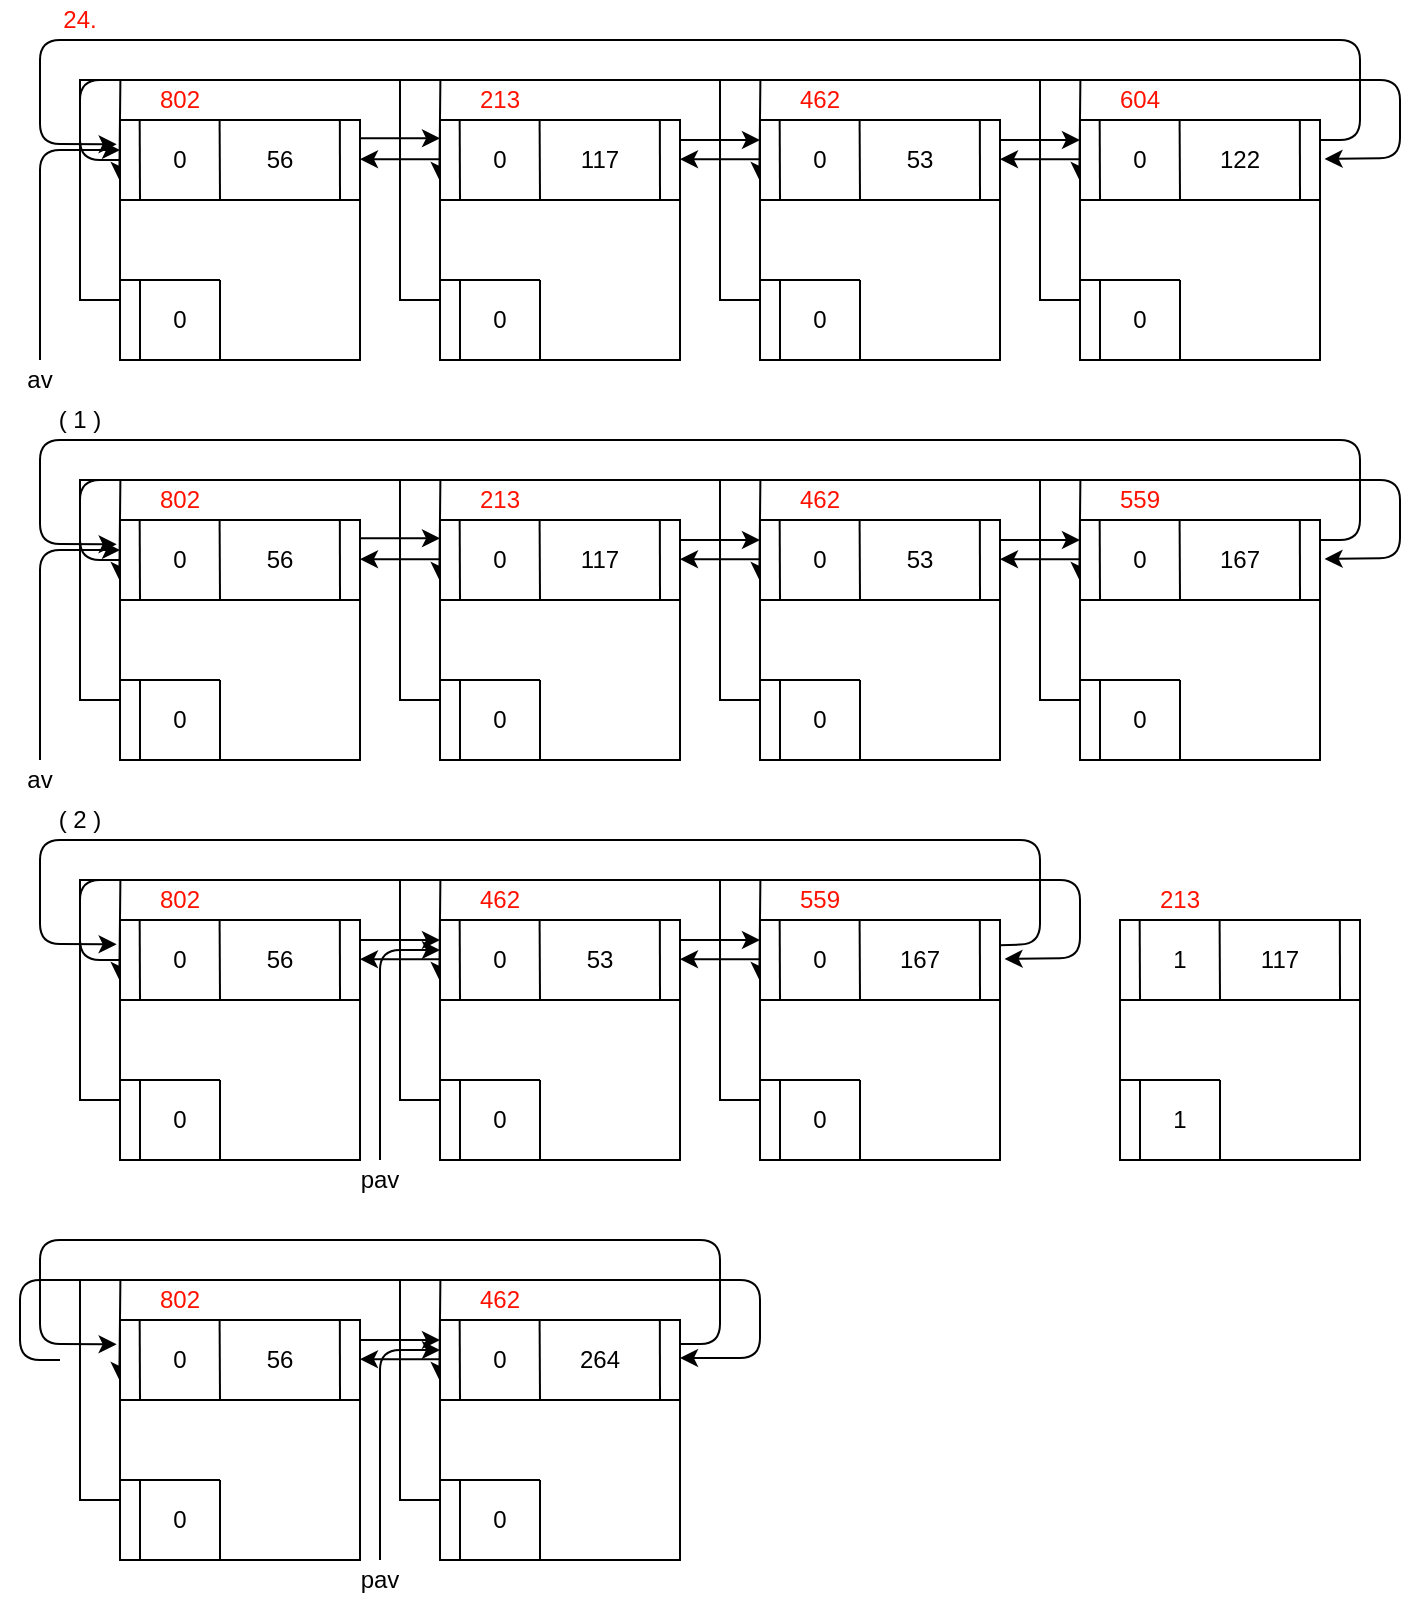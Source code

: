 <mxfile version="13.9.8" type="github">
  <diagram id="NNTuGAdMriQpNlfNmJwW" name="Page-1">
    <mxGraphModel dx="913" dy="895" grid="1" gridSize="10" guides="1" tooltips="1" connect="1" arrows="1" fold="1" page="1" pageScale="1" pageWidth="827" pageHeight="1169" math="0" shadow="0">
      <root>
        <mxCell id="0" />
        <mxCell id="1" parent="0" />
        <mxCell id="Z3845SJDid5yeBMDomHs-39" style="edgeStyle=orthogonalEdgeStyle;rounded=0;orthogonalLoop=1;jettySize=auto;html=1;exitX=0;exitY=0.75;exitDx=0;exitDy=0;" edge="1" parent="1" source="Z3845SJDid5yeBMDomHs-1">
          <mxGeometry relative="1" as="geometry">
            <mxPoint x="79.667" y="110" as="targetPoint" />
          </mxGeometry>
        </mxCell>
        <mxCell id="Z3845SJDid5yeBMDomHs-1" value="" style="rounded=0;whiteSpace=wrap;html=1;" vertex="1" parent="1">
          <mxGeometry x="80" y="80" width="120" height="120" as="geometry" />
        </mxCell>
        <mxCell id="Z3845SJDid5yeBMDomHs-5" value="" style="endArrow=none;html=1;entryX=1;entryY=0.333;entryDx=0;entryDy=0;entryPerimeter=0;" edge="1" parent="1" target="Z3845SJDid5yeBMDomHs-1">
          <mxGeometry width="50" height="50" relative="1" as="geometry">
            <mxPoint x="80" y="120" as="sourcePoint" />
            <mxPoint x="130" y="70" as="targetPoint" />
          </mxGeometry>
        </mxCell>
        <mxCell id="Z3845SJDid5yeBMDomHs-8" value="" style="endArrow=none;html=1;entryX=0.082;entryY=0.001;entryDx=0;entryDy=0;entryPerimeter=0;" edge="1" parent="1" target="Z3845SJDid5yeBMDomHs-1">
          <mxGeometry width="50" height="50" relative="1" as="geometry">
            <mxPoint x="90" y="120" as="sourcePoint" />
            <mxPoint x="140" y="70" as="targetPoint" />
          </mxGeometry>
        </mxCell>
        <mxCell id="Z3845SJDid5yeBMDomHs-10" value="" style="endArrow=none;html=1;entryX=0.916;entryY=0.004;entryDx=0;entryDy=0;entryPerimeter=0;" edge="1" parent="1" target="Z3845SJDid5yeBMDomHs-1">
          <mxGeometry width="50" height="50" relative="1" as="geometry">
            <mxPoint x="190" y="120" as="sourcePoint" />
            <mxPoint x="240" y="70" as="targetPoint" />
          </mxGeometry>
        </mxCell>
        <mxCell id="Z3845SJDid5yeBMDomHs-11" value="" style="endArrow=none;html=1;entryX=0.415;entryY=0.001;entryDx=0;entryDy=0;entryPerimeter=0;" edge="1" parent="1" target="Z3845SJDid5yeBMDomHs-1">
          <mxGeometry width="50" height="50" relative="1" as="geometry">
            <mxPoint x="130" y="120" as="sourcePoint" />
            <mxPoint x="180" y="70" as="targetPoint" />
          </mxGeometry>
        </mxCell>
        <mxCell id="Z3845SJDid5yeBMDomHs-12" value="" style="endArrow=none;html=1;" edge="1" parent="1">
          <mxGeometry width="50" height="50" relative="1" as="geometry">
            <mxPoint x="80" y="160" as="sourcePoint" />
            <mxPoint x="130" y="160" as="targetPoint" />
          </mxGeometry>
        </mxCell>
        <mxCell id="Z3845SJDid5yeBMDomHs-13" value="" style="endArrow=none;html=1;" edge="1" parent="1">
          <mxGeometry width="50" height="50" relative="1" as="geometry">
            <mxPoint x="90" y="200" as="sourcePoint" />
            <mxPoint x="90" y="160" as="targetPoint" />
          </mxGeometry>
        </mxCell>
        <mxCell id="Z3845SJDid5yeBMDomHs-14" value="" style="endArrow=none;html=1;" edge="1" parent="1">
          <mxGeometry width="50" height="50" relative="1" as="geometry">
            <mxPoint x="130" y="200" as="sourcePoint" />
            <mxPoint x="130" y="160" as="targetPoint" />
          </mxGeometry>
        </mxCell>
        <mxCell id="Z3845SJDid5yeBMDomHs-54" style="edgeStyle=orthogonalEdgeStyle;rounded=0;orthogonalLoop=1;jettySize=auto;html=1;exitX=0;exitY=0.75;exitDx=0;exitDy=0;" edge="1" parent="1" source="Z3845SJDid5yeBMDomHs-15">
          <mxGeometry relative="1" as="geometry">
            <mxPoint x="239.667" y="110" as="targetPoint" />
          </mxGeometry>
        </mxCell>
        <mxCell id="Z3845SJDid5yeBMDomHs-15" value="" style="rounded=0;whiteSpace=wrap;html=1;" vertex="1" parent="1">
          <mxGeometry x="240" y="80" width="120" height="120" as="geometry" />
        </mxCell>
        <mxCell id="Z3845SJDid5yeBMDomHs-16" value="" style="endArrow=none;html=1;entryX=1;entryY=0.333;entryDx=0;entryDy=0;entryPerimeter=0;" edge="1" parent="1" target="Z3845SJDid5yeBMDomHs-15">
          <mxGeometry width="50" height="50" relative="1" as="geometry">
            <mxPoint x="240.0" y="120" as="sourcePoint" />
            <mxPoint x="290" y="70" as="targetPoint" />
          </mxGeometry>
        </mxCell>
        <mxCell id="Z3845SJDid5yeBMDomHs-17" value="" style="endArrow=none;html=1;entryX=0.082;entryY=0.001;entryDx=0;entryDy=0;entryPerimeter=0;" edge="1" parent="1" target="Z3845SJDid5yeBMDomHs-15">
          <mxGeometry width="50" height="50" relative="1" as="geometry">
            <mxPoint x="250.0" y="120" as="sourcePoint" />
            <mxPoint x="300" y="70" as="targetPoint" />
          </mxGeometry>
        </mxCell>
        <mxCell id="Z3845SJDid5yeBMDomHs-18" value="" style="endArrow=none;html=1;entryX=0.916;entryY=0.004;entryDx=0;entryDy=0;entryPerimeter=0;" edge="1" parent="1" target="Z3845SJDid5yeBMDomHs-15">
          <mxGeometry width="50" height="50" relative="1" as="geometry">
            <mxPoint x="350" y="120" as="sourcePoint" />
            <mxPoint x="400" y="70" as="targetPoint" />
          </mxGeometry>
        </mxCell>
        <mxCell id="Z3845SJDid5yeBMDomHs-19" value="" style="endArrow=none;html=1;entryX=0.415;entryY=0.001;entryDx=0;entryDy=0;entryPerimeter=0;" edge="1" parent="1" target="Z3845SJDid5yeBMDomHs-15">
          <mxGeometry width="50" height="50" relative="1" as="geometry">
            <mxPoint x="290.0" y="120" as="sourcePoint" />
            <mxPoint x="340" y="70" as="targetPoint" />
          </mxGeometry>
        </mxCell>
        <mxCell id="Z3845SJDid5yeBMDomHs-20" value="" style="endArrow=none;html=1;" edge="1" parent="1">
          <mxGeometry width="50" height="50" relative="1" as="geometry">
            <mxPoint x="240.0" y="160" as="sourcePoint" />
            <mxPoint x="290.0" y="160" as="targetPoint" />
          </mxGeometry>
        </mxCell>
        <mxCell id="Z3845SJDid5yeBMDomHs-21" value="" style="endArrow=none;html=1;" edge="1" parent="1">
          <mxGeometry width="50" height="50" relative="1" as="geometry">
            <mxPoint x="250.0" y="200" as="sourcePoint" />
            <mxPoint x="250.0" y="160" as="targetPoint" />
          </mxGeometry>
        </mxCell>
        <mxCell id="Z3845SJDid5yeBMDomHs-22" value="" style="endArrow=none;html=1;" edge="1" parent="1">
          <mxGeometry width="50" height="50" relative="1" as="geometry">
            <mxPoint x="290.0" y="200" as="sourcePoint" />
            <mxPoint x="290.0" y="160" as="targetPoint" />
          </mxGeometry>
        </mxCell>
        <mxCell id="Z3845SJDid5yeBMDomHs-56" style="edgeStyle=orthogonalEdgeStyle;rounded=0;orthogonalLoop=1;jettySize=auto;html=1;exitX=0;exitY=0.75;exitDx=0;exitDy=0;" edge="1" parent="1" source="Z3845SJDid5yeBMDomHs-23">
          <mxGeometry relative="1" as="geometry">
            <mxPoint x="399.667" y="110" as="targetPoint" />
          </mxGeometry>
        </mxCell>
        <mxCell id="Z3845SJDid5yeBMDomHs-23" value="" style="rounded=0;whiteSpace=wrap;html=1;" vertex="1" parent="1">
          <mxGeometry x="400" y="80" width="120" height="120" as="geometry" />
        </mxCell>
        <mxCell id="Z3845SJDid5yeBMDomHs-24" value="" style="endArrow=none;html=1;entryX=1;entryY=0.333;entryDx=0;entryDy=0;entryPerimeter=0;" edge="1" parent="1" target="Z3845SJDid5yeBMDomHs-23">
          <mxGeometry width="50" height="50" relative="1" as="geometry">
            <mxPoint x="400" y="120" as="sourcePoint" />
            <mxPoint x="450" y="70" as="targetPoint" />
          </mxGeometry>
        </mxCell>
        <mxCell id="Z3845SJDid5yeBMDomHs-25" value="" style="endArrow=none;html=1;entryX=0.082;entryY=0.001;entryDx=0;entryDy=0;entryPerimeter=0;" edge="1" parent="1" target="Z3845SJDid5yeBMDomHs-23">
          <mxGeometry width="50" height="50" relative="1" as="geometry">
            <mxPoint x="410" y="120" as="sourcePoint" />
            <mxPoint x="460" y="70" as="targetPoint" />
          </mxGeometry>
        </mxCell>
        <mxCell id="Z3845SJDid5yeBMDomHs-26" value="" style="endArrow=none;html=1;entryX=0.916;entryY=0.004;entryDx=0;entryDy=0;entryPerimeter=0;" edge="1" parent="1" target="Z3845SJDid5yeBMDomHs-23">
          <mxGeometry width="50" height="50" relative="1" as="geometry">
            <mxPoint x="510" y="120" as="sourcePoint" />
            <mxPoint x="560" y="70" as="targetPoint" />
          </mxGeometry>
        </mxCell>
        <mxCell id="Z3845SJDid5yeBMDomHs-27" value="" style="endArrow=none;html=1;entryX=0.415;entryY=0.001;entryDx=0;entryDy=0;entryPerimeter=0;" edge="1" parent="1" target="Z3845SJDid5yeBMDomHs-23">
          <mxGeometry width="50" height="50" relative="1" as="geometry">
            <mxPoint x="450" y="120" as="sourcePoint" />
            <mxPoint x="500" y="70" as="targetPoint" />
          </mxGeometry>
        </mxCell>
        <mxCell id="Z3845SJDid5yeBMDomHs-28" value="" style="endArrow=none;html=1;" edge="1" parent="1">
          <mxGeometry width="50" height="50" relative="1" as="geometry">
            <mxPoint x="400" y="160" as="sourcePoint" />
            <mxPoint x="450" y="160" as="targetPoint" />
          </mxGeometry>
        </mxCell>
        <mxCell id="Z3845SJDid5yeBMDomHs-29" value="" style="endArrow=none;html=1;" edge="1" parent="1">
          <mxGeometry width="50" height="50" relative="1" as="geometry">
            <mxPoint x="410" y="200" as="sourcePoint" />
            <mxPoint x="410" y="160" as="targetPoint" />
          </mxGeometry>
        </mxCell>
        <mxCell id="Z3845SJDid5yeBMDomHs-30" value="" style="endArrow=none;html=1;" edge="1" parent="1">
          <mxGeometry width="50" height="50" relative="1" as="geometry">
            <mxPoint x="450" y="200" as="sourcePoint" />
            <mxPoint x="450" y="160" as="targetPoint" />
          </mxGeometry>
        </mxCell>
        <mxCell id="Z3845SJDid5yeBMDomHs-57" style="edgeStyle=orthogonalEdgeStyle;rounded=0;orthogonalLoop=1;jettySize=auto;html=1;exitX=0;exitY=0.75;exitDx=0;exitDy=0;" edge="1" parent="1" source="Z3845SJDid5yeBMDomHs-31">
          <mxGeometry relative="1" as="geometry">
            <mxPoint x="559.667" y="110" as="targetPoint" />
          </mxGeometry>
        </mxCell>
        <mxCell id="Z3845SJDid5yeBMDomHs-31" value="" style="rounded=0;whiteSpace=wrap;html=1;" vertex="1" parent="1">
          <mxGeometry x="560" y="80" width="120" height="120" as="geometry" />
        </mxCell>
        <mxCell id="Z3845SJDid5yeBMDomHs-32" value="" style="endArrow=none;html=1;entryX=1;entryY=0.333;entryDx=0;entryDy=0;entryPerimeter=0;" edge="1" parent="1" target="Z3845SJDid5yeBMDomHs-31">
          <mxGeometry width="50" height="50" relative="1" as="geometry">
            <mxPoint x="560" y="120" as="sourcePoint" />
            <mxPoint x="610" y="70" as="targetPoint" />
          </mxGeometry>
        </mxCell>
        <mxCell id="Z3845SJDid5yeBMDomHs-33" value="" style="endArrow=none;html=1;entryX=0.082;entryY=0.001;entryDx=0;entryDy=0;entryPerimeter=0;" edge="1" parent="1" target="Z3845SJDid5yeBMDomHs-31">
          <mxGeometry width="50" height="50" relative="1" as="geometry">
            <mxPoint x="570" y="120" as="sourcePoint" />
            <mxPoint x="620" y="70" as="targetPoint" />
          </mxGeometry>
        </mxCell>
        <mxCell id="Z3845SJDid5yeBMDomHs-34" value="" style="endArrow=none;html=1;entryX=0.916;entryY=0.004;entryDx=0;entryDy=0;entryPerimeter=0;" edge="1" parent="1" target="Z3845SJDid5yeBMDomHs-31">
          <mxGeometry width="50" height="50" relative="1" as="geometry">
            <mxPoint x="670" y="120" as="sourcePoint" />
            <mxPoint x="720" y="70" as="targetPoint" />
          </mxGeometry>
        </mxCell>
        <mxCell id="Z3845SJDid5yeBMDomHs-35" value="" style="endArrow=none;html=1;entryX=0.415;entryY=0.001;entryDx=0;entryDy=0;entryPerimeter=0;" edge="1" parent="1" target="Z3845SJDid5yeBMDomHs-31">
          <mxGeometry width="50" height="50" relative="1" as="geometry">
            <mxPoint x="610" y="120" as="sourcePoint" />
            <mxPoint x="660" y="70" as="targetPoint" />
          </mxGeometry>
        </mxCell>
        <mxCell id="Z3845SJDid5yeBMDomHs-36" value="" style="endArrow=none;html=1;" edge="1" parent="1">
          <mxGeometry width="50" height="50" relative="1" as="geometry">
            <mxPoint x="560" y="160" as="sourcePoint" />
            <mxPoint x="610" y="160" as="targetPoint" />
          </mxGeometry>
        </mxCell>
        <mxCell id="Z3845SJDid5yeBMDomHs-37" value="" style="endArrow=none;html=1;" edge="1" parent="1">
          <mxGeometry width="50" height="50" relative="1" as="geometry">
            <mxPoint x="570" y="200" as="sourcePoint" />
            <mxPoint x="570" y="160" as="targetPoint" />
          </mxGeometry>
        </mxCell>
        <mxCell id="Z3845SJDid5yeBMDomHs-38" value="" style="endArrow=none;html=1;" edge="1" parent="1">
          <mxGeometry width="50" height="50" relative="1" as="geometry">
            <mxPoint x="610" y="200" as="sourcePoint" />
            <mxPoint x="610" y="160" as="targetPoint" />
          </mxGeometry>
        </mxCell>
        <mxCell id="Z3845SJDid5yeBMDomHs-40" value="0" style="text;html=1;strokeColor=none;fillColor=none;align=center;verticalAlign=middle;whiteSpace=wrap;rounded=0;" vertex="1" parent="1">
          <mxGeometry x="90" y="170" width="40" height="20" as="geometry" />
        </mxCell>
        <mxCell id="Z3845SJDid5yeBMDomHs-41" value="0" style="text;html=1;strokeColor=none;fillColor=none;align=center;verticalAlign=middle;whiteSpace=wrap;rounded=0;" vertex="1" parent="1">
          <mxGeometry x="250" y="170" width="40" height="20" as="geometry" />
        </mxCell>
        <mxCell id="Z3845SJDid5yeBMDomHs-42" value="0" style="text;html=1;strokeColor=none;fillColor=none;align=center;verticalAlign=middle;whiteSpace=wrap;rounded=0;" vertex="1" parent="1">
          <mxGeometry x="410" y="170" width="40" height="20" as="geometry" />
        </mxCell>
        <mxCell id="Z3845SJDid5yeBMDomHs-45" value="0" style="text;html=1;strokeColor=none;fillColor=none;align=center;verticalAlign=middle;whiteSpace=wrap;rounded=0;" vertex="1" parent="1">
          <mxGeometry x="570" y="170" width="40" height="20" as="geometry" />
        </mxCell>
        <mxCell id="Z3845SJDid5yeBMDomHs-46" value="0" style="text;html=1;strokeColor=none;fillColor=none;align=center;verticalAlign=middle;whiteSpace=wrap;rounded=0;" vertex="1" parent="1">
          <mxGeometry x="90" y="90" width="40" height="20" as="geometry" />
        </mxCell>
        <mxCell id="Z3845SJDid5yeBMDomHs-47" value="0" style="text;html=1;strokeColor=none;fillColor=none;align=center;verticalAlign=middle;whiteSpace=wrap;rounded=0;" vertex="1" parent="1">
          <mxGeometry x="250" y="90" width="40" height="20" as="geometry" />
        </mxCell>
        <mxCell id="Z3845SJDid5yeBMDomHs-48" value="0" style="text;html=1;strokeColor=none;fillColor=none;align=center;verticalAlign=middle;whiteSpace=wrap;rounded=0;" vertex="1" parent="1">
          <mxGeometry x="410" y="90" width="40" height="20" as="geometry" />
        </mxCell>
        <mxCell id="Z3845SJDid5yeBMDomHs-49" value="0" style="text;html=1;strokeColor=none;fillColor=none;align=center;verticalAlign=middle;whiteSpace=wrap;rounded=0;" vertex="1" parent="1">
          <mxGeometry x="570" y="90" width="40" height="20" as="geometry" />
        </mxCell>
        <mxCell id="Z3845SJDid5yeBMDomHs-50" value="56" style="text;html=1;strokeColor=none;fillColor=none;align=center;verticalAlign=middle;whiteSpace=wrap;rounded=0;" vertex="1" parent="1">
          <mxGeometry x="140" y="90" width="40" height="20" as="geometry" />
        </mxCell>
        <mxCell id="Z3845SJDid5yeBMDomHs-51" value="117" style="text;html=1;strokeColor=none;fillColor=none;align=center;verticalAlign=middle;whiteSpace=wrap;rounded=0;" vertex="1" parent="1">
          <mxGeometry x="300" y="90" width="40" height="20" as="geometry" />
        </mxCell>
        <mxCell id="Z3845SJDid5yeBMDomHs-52" value="53" style="text;html=1;strokeColor=none;fillColor=none;align=center;verticalAlign=middle;whiteSpace=wrap;rounded=0;" vertex="1" parent="1">
          <mxGeometry x="460" y="90" width="40" height="20" as="geometry" />
        </mxCell>
        <mxCell id="Z3845SJDid5yeBMDomHs-53" value="122" style="text;html=1;strokeColor=none;fillColor=none;align=center;verticalAlign=middle;whiteSpace=wrap;rounded=0;" vertex="1" parent="1">
          <mxGeometry x="620" y="90" width="40" height="20" as="geometry" />
        </mxCell>
        <mxCell id="Z3845SJDid5yeBMDomHs-58" value="" style="endArrow=classic;html=1;" edge="1" parent="1">
          <mxGeometry width="50" height="50" relative="1" as="geometry">
            <mxPoint x="200" y="89.17" as="sourcePoint" />
            <mxPoint x="240" y="89.17" as="targetPoint" />
          </mxGeometry>
        </mxCell>
        <mxCell id="Z3845SJDid5yeBMDomHs-59" value="" style="endArrow=classic;html=1;" edge="1" parent="1">
          <mxGeometry width="50" height="50" relative="1" as="geometry">
            <mxPoint x="360" y="90.0" as="sourcePoint" />
            <mxPoint x="400" y="90.0" as="targetPoint" />
          </mxGeometry>
        </mxCell>
        <mxCell id="Z3845SJDid5yeBMDomHs-60" value="" style="endArrow=classic;html=1;" edge="1" parent="1">
          <mxGeometry width="50" height="50" relative="1" as="geometry">
            <mxPoint x="520" y="90" as="sourcePoint" />
            <mxPoint x="560.0" y="90" as="targetPoint" />
          </mxGeometry>
        </mxCell>
        <mxCell id="Z3845SJDid5yeBMDomHs-62" value="" style="endArrow=classic;html=1;" edge="1" parent="1">
          <mxGeometry width="50" height="50" relative="1" as="geometry">
            <mxPoint x="560.0" y="99.58" as="sourcePoint" />
            <mxPoint x="520" y="99.58" as="targetPoint" />
          </mxGeometry>
        </mxCell>
        <mxCell id="Z3845SJDid5yeBMDomHs-63" value="" style="endArrow=classic;html=1;" edge="1" parent="1">
          <mxGeometry width="50" height="50" relative="1" as="geometry">
            <mxPoint x="400.0" y="99.58" as="sourcePoint" />
            <mxPoint x="360.0" y="99.58" as="targetPoint" />
          </mxGeometry>
        </mxCell>
        <mxCell id="Z3845SJDid5yeBMDomHs-64" value="" style="endArrow=classic;html=1;" edge="1" parent="1">
          <mxGeometry width="50" height="50" relative="1" as="geometry">
            <mxPoint x="240.0" y="99.58" as="sourcePoint" />
            <mxPoint x="200.0" y="99.58" as="targetPoint" />
          </mxGeometry>
        </mxCell>
        <mxCell id="Z3845SJDid5yeBMDomHs-65" value="" style="endArrow=classic;html=1;entryX=1.019;entryY=0.162;entryDx=0;entryDy=0;entryPerimeter=0;" edge="1" parent="1" target="Z3845SJDid5yeBMDomHs-31">
          <mxGeometry width="50" height="50" relative="1" as="geometry">
            <mxPoint x="80" y="100" as="sourcePoint" />
            <mxPoint x="740" y="120" as="targetPoint" />
            <Array as="points">
              <mxPoint x="60" y="100" />
              <mxPoint x="60" y="60" />
              <mxPoint x="720" y="60" />
              <mxPoint x="720" y="99" />
            </Array>
          </mxGeometry>
        </mxCell>
        <mxCell id="Z3845SJDid5yeBMDomHs-66" value="" style="endArrow=classic;html=1;entryX=-0.014;entryY=0.101;entryDx=0;entryDy=0;entryPerimeter=0;" edge="1" parent="1" target="Z3845SJDid5yeBMDomHs-1">
          <mxGeometry width="50" height="50" relative="1" as="geometry">
            <mxPoint x="680" y="90" as="sourcePoint" />
            <mxPoint x="40" y="90" as="targetPoint" />
            <Array as="points">
              <mxPoint x="700" y="90" />
              <mxPoint x="700" y="40" />
              <mxPoint x="40" y="40" />
              <mxPoint x="40" y="92" />
            </Array>
          </mxGeometry>
        </mxCell>
        <mxCell id="Z3845SJDid5yeBMDomHs-67" value="" style="endArrow=classic;html=1;" edge="1" parent="1">
          <mxGeometry width="50" height="50" relative="1" as="geometry">
            <mxPoint x="40" y="200" as="sourcePoint" />
            <mxPoint x="80" y="95" as="targetPoint" />
            <Array as="points">
              <mxPoint x="40" y="95" />
            </Array>
          </mxGeometry>
        </mxCell>
        <mxCell id="Z3845SJDid5yeBMDomHs-69" value="av" style="text;html=1;strokeColor=none;fillColor=none;align=center;verticalAlign=middle;whiteSpace=wrap;rounded=0;" vertex="1" parent="1">
          <mxGeometry x="20" y="200" width="40" height="20" as="geometry" />
        </mxCell>
        <mxCell id="Z3845SJDid5yeBMDomHs-70" value="802" style="text;html=1;strokeColor=none;fillColor=none;align=center;verticalAlign=middle;whiteSpace=wrap;rounded=0;fontColor=#FF1100;" vertex="1" parent="1">
          <mxGeometry x="90" y="60" width="40" height="20" as="geometry" />
        </mxCell>
        <mxCell id="Z3845SJDid5yeBMDomHs-71" value="213" style="text;html=1;strokeColor=none;fillColor=none;align=center;verticalAlign=middle;whiteSpace=wrap;rounded=0;fontColor=#FF1100;" vertex="1" parent="1">
          <mxGeometry x="250" y="60" width="40" height="20" as="geometry" />
        </mxCell>
        <mxCell id="Z3845SJDid5yeBMDomHs-72" value="462" style="text;html=1;strokeColor=none;fillColor=none;align=center;verticalAlign=middle;whiteSpace=wrap;rounded=0;fontColor=#FF1100;" vertex="1" parent="1">
          <mxGeometry x="410" y="60" width="40" height="20" as="geometry" />
        </mxCell>
        <mxCell id="Z3845SJDid5yeBMDomHs-73" value="604" style="text;html=1;strokeColor=none;fillColor=none;align=center;verticalAlign=middle;whiteSpace=wrap;rounded=0;fontColor=#FF1100;" vertex="1" parent="1">
          <mxGeometry x="570" y="60" width="40" height="20" as="geometry" />
        </mxCell>
        <mxCell id="Z3845SJDid5yeBMDomHs-74" style="edgeStyle=orthogonalEdgeStyle;rounded=0;orthogonalLoop=1;jettySize=auto;html=1;exitX=0;exitY=0.75;exitDx=0;exitDy=0;" edge="1" parent="1" source="Z3845SJDid5yeBMDomHs-75">
          <mxGeometry relative="1" as="geometry">
            <mxPoint x="79.667" y="310" as="targetPoint" />
          </mxGeometry>
        </mxCell>
        <mxCell id="Z3845SJDid5yeBMDomHs-75" value="" style="rounded=0;whiteSpace=wrap;html=1;" vertex="1" parent="1">
          <mxGeometry x="80" y="280" width="120" height="120" as="geometry" />
        </mxCell>
        <mxCell id="Z3845SJDid5yeBMDomHs-76" value="" style="endArrow=none;html=1;entryX=1;entryY=0.333;entryDx=0;entryDy=0;entryPerimeter=0;" edge="1" parent="1" target="Z3845SJDid5yeBMDomHs-75">
          <mxGeometry width="50" height="50" relative="1" as="geometry">
            <mxPoint x="80.0" y="320" as="sourcePoint" />
            <mxPoint x="130" y="270" as="targetPoint" />
          </mxGeometry>
        </mxCell>
        <mxCell id="Z3845SJDid5yeBMDomHs-77" value="" style="endArrow=none;html=1;entryX=0.082;entryY=0.001;entryDx=0;entryDy=0;entryPerimeter=0;" edge="1" parent="1" target="Z3845SJDid5yeBMDomHs-75">
          <mxGeometry width="50" height="50" relative="1" as="geometry">
            <mxPoint x="90.0" y="320" as="sourcePoint" />
            <mxPoint x="140" y="270" as="targetPoint" />
          </mxGeometry>
        </mxCell>
        <mxCell id="Z3845SJDid5yeBMDomHs-78" value="" style="endArrow=none;html=1;entryX=0.916;entryY=0.004;entryDx=0;entryDy=0;entryPerimeter=0;" edge="1" parent="1" target="Z3845SJDid5yeBMDomHs-75">
          <mxGeometry width="50" height="50" relative="1" as="geometry">
            <mxPoint x="190.0" y="320" as="sourcePoint" />
            <mxPoint x="240" y="270" as="targetPoint" />
          </mxGeometry>
        </mxCell>
        <mxCell id="Z3845SJDid5yeBMDomHs-79" value="" style="endArrow=none;html=1;entryX=0.415;entryY=0.001;entryDx=0;entryDy=0;entryPerimeter=0;" edge="1" parent="1" target="Z3845SJDid5yeBMDomHs-75">
          <mxGeometry width="50" height="50" relative="1" as="geometry">
            <mxPoint x="130.0" y="320" as="sourcePoint" />
            <mxPoint x="180" y="270" as="targetPoint" />
          </mxGeometry>
        </mxCell>
        <mxCell id="Z3845SJDid5yeBMDomHs-80" value="" style="endArrow=none;html=1;" edge="1" parent="1">
          <mxGeometry width="50" height="50" relative="1" as="geometry">
            <mxPoint x="80.0" y="360" as="sourcePoint" />
            <mxPoint x="130.0" y="360" as="targetPoint" />
          </mxGeometry>
        </mxCell>
        <mxCell id="Z3845SJDid5yeBMDomHs-81" value="" style="endArrow=none;html=1;" edge="1" parent="1">
          <mxGeometry width="50" height="50" relative="1" as="geometry">
            <mxPoint x="90.0" y="400" as="sourcePoint" />
            <mxPoint x="90.0" y="360" as="targetPoint" />
          </mxGeometry>
        </mxCell>
        <mxCell id="Z3845SJDid5yeBMDomHs-82" value="" style="endArrow=none;html=1;" edge="1" parent="1">
          <mxGeometry width="50" height="50" relative="1" as="geometry">
            <mxPoint x="130.0" y="400" as="sourcePoint" />
            <mxPoint x="130.0" y="360" as="targetPoint" />
          </mxGeometry>
        </mxCell>
        <mxCell id="Z3845SJDid5yeBMDomHs-83" style="edgeStyle=orthogonalEdgeStyle;rounded=0;orthogonalLoop=1;jettySize=auto;html=1;exitX=0;exitY=0.75;exitDx=0;exitDy=0;" edge="1" parent="1" source="Z3845SJDid5yeBMDomHs-84">
          <mxGeometry relative="1" as="geometry">
            <mxPoint x="239.667" y="310" as="targetPoint" />
          </mxGeometry>
        </mxCell>
        <mxCell id="Z3845SJDid5yeBMDomHs-84" value="" style="rounded=0;whiteSpace=wrap;html=1;" vertex="1" parent="1">
          <mxGeometry x="240" y="280" width="120" height="120" as="geometry" />
        </mxCell>
        <mxCell id="Z3845SJDid5yeBMDomHs-85" value="" style="endArrow=none;html=1;entryX=1;entryY=0.333;entryDx=0;entryDy=0;entryPerimeter=0;" edge="1" parent="1" target="Z3845SJDid5yeBMDomHs-84">
          <mxGeometry width="50" height="50" relative="1" as="geometry">
            <mxPoint x="240.0" y="320" as="sourcePoint" />
            <mxPoint x="290" y="270" as="targetPoint" />
          </mxGeometry>
        </mxCell>
        <mxCell id="Z3845SJDid5yeBMDomHs-86" value="" style="endArrow=none;html=1;entryX=0.082;entryY=0.001;entryDx=0;entryDy=0;entryPerimeter=0;" edge="1" parent="1" target="Z3845SJDid5yeBMDomHs-84">
          <mxGeometry width="50" height="50" relative="1" as="geometry">
            <mxPoint x="250" y="320" as="sourcePoint" />
            <mxPoint x="300" y="270" as="targetPoint" />
          </mxGeometry>
        </mxCell>
        <mxCell id="Z3845SJDid5yeBMDomHs-87" value="" style="endArrow=none;html=1;entryX=0.916;entryY=0.004;entryDx=0;entryDy=0;entryPerimeter=0;" edge="1" parent="1" target="Z3845SJDid5yeBMDomHs-84">
          <mxGeometry width="50" height="50" relative="1" as="geometry">
            <mxPoint x="350" y="320" as="sourcePoint" />
            <mxPoint x="400" y="270" as="targetPoint" />
          </mxGeometry>
        </mxCell>
        <mxCell id="Z3845SJDid5yeBMDomHs-88" value="" style="endArrow=none;html=1;entryX=0.415;entryY=0.001;entryDx=0;entryDy=0;entryPerimeter=0;" edge="1" parent="1" target="Z3845SJDid5yeBMDomHs-84">
          <mxGeometry width="50" height="50" relative="1" as="geometry">
            <mxPoint x="290" y="320" as="sourcePoint" />
            <mxPoint x="340" y="270" as="targetPoint" />
          </mxGeometry>
        </mxCell>
        <mxCell id="Z3845SJDid5yeBMDomHs-89" value="" style="endArrow=none;html=1;" edge="1" parent="1">
          <mxGeometry width="50" height="50" relative="1" as="geometry">
            <mxPoint x="240.0" y="360" as="sourcePoint" />
            <mxPoint x="290" y="360" as="targetPoint" />
          </mxGeometry>
        </mxCell>
        <mxCell id="Z3845SJDid5yeBMDomHs-90" value="" style="endArrow=none;html=1;" edge="1" parent="1">
          <mxGeometry width="50" height="50" relative="1" as="geometry">
            <mxPoint x="250" y="400" as="sourcePoint" />
            <mxPoint x="250" y="360" as="targetPoint" />
          </mxGeometry>
        </mxCell>
        <mxCell id="Z3845SJDid5yeBMDomHs-91" value="" style="endArrow=none;html=1;" edge="1" parent="1">
          <mxGeometry width="50" height="50" relative="1" as="geometry">
            <mxPoint x="290" y="400" as="sourcePoint" />
            <mxPoint x="290" y="360" as="targetPoint" />
          </mxGeometry>
        </mxCell>
        <mxCell id="Z3845SJDid5yeBMDomHs-92" style="edgeStyle=orthogonalEdgeStyle;rounded=0;orthogonalLoop=1;jettySize=auto;html=1;exitX=0;exitY=0.75;exitDx=0;exitDy=0;" edge="1" parent="1" source="Z3845SJDid5yeBMDomHs-93">
          <mxGeometry relative="1" as="geometry">
            <mxPoint x="399.667" y="310" as="targetPoint" />
          </mxGeometry>
        </mxCell>
        <mxCell id="Z3845SJDid5yeBMDomHs-93" value="" style="rounded=0;whiteSpace=wrap;html=1;" vertex="1" parent="1">
          <mxGeometry x="400" y="280" width="120" height="120" as="geometry" />
        </mxCell>
        <mxCell id="Z3845SJDid5yeBMDomHs-94" value="" style="endArrow=none;html=1;entryX=1;entryY=0.333;entryDx=0;entryDy=0;entryPerimeter=0;" edge="1" parent="1" target="Z3845SJDid5yeBMDomHs-93">
          <mxGeometry width="50" height="50" relative="1" as="geometry">
            <mxPoint x="400" y="320" as="sourcePoint" />
            <mxPoint x="450" y="270" as="targetPoint" />
          </mxGeometry>
        </mxCell>
        <mxCell id="Z3845SJDid5yeBMDomHs-95" value="" style="endArrow=none;html=1;entryX=0.082;entryY=0.001;entryDx=0;entryDy=0;entryPerimeter=0;" edge="1" parent="1" target="Z3845SJDid5yeBMDomHs-93">
          <mxGeometry width="50" height="50" relative="1" as="geometry">
            <mxPoint x="410" y="320" as="sourcePoint" />
            <mxPoint x="460" y="270" as="targetPoint" />
          </mxGeometry>
        </mxCell>
        <mxCell id="Z3845SJDid5yeBMDomHs-96" value="" style="endArrow=none;html=1;entryX=0.916;entryY=0.004;entryDx=0;entryDy=0;entryPerimeter=0;" edge="1" parent="1" target="Z3845SJDid5yeBMDomHs-93">
          <mxGeometry width="50" height="50" relative="1" as="geometry">
            <mxPoint x="510" y="320" as="sourcePoint" />
            <mxPoint x="560" y="270" as="targetPoint" />
          </mxGeometry>
        </mxCell>
        <mxCell id="Z3845SJDid5yeBMDomHs-97" value="" style="endArrow=none;html=1;entryX=0.415;entryY=0.001;entryDx=0;entryDy=0;entryPerimeter=0;" edge="1" parent="1" target="Z3845SJDid5yeBMDomHs-93">
          <mxGeometry width="50" height="50" relative="1" as="geometry">
            <mxPoint x="450" y="320" as="sourcePoint" />
            <mxPoint x="500" y="270" as="targetPoint" />
          </mxGeometry>
        </mxCell>
        <mxCell id="Z3845SJDid5yeBMDomHs-98" value="" style="endArrow=none;html=1;" edge="1" parent="1">
          <mxGeometry width="50" height="50" relative="1" as="geometry">
            <mxPoint x="400" y="360" as="sourcePoint" />
            <mxPoint x="450" y="360" as="targetPoint" />
          </mxGeometry>
        </mxCell>
        <mxCell id="Z3845SJDid5yeBMDomHs-99" value="" style="endArrow=none;html=1;" edge="1" parent="1">
          <mxGeometry width="50" height="50" relative="1" as="geometry">
            <mxPoint x="410" y="400" as="sourcePoint" />
            <mxPoint x="410" y="360" as="targetPoint" />
          </mxGeometry>
        </mxCell>
        <mxCell id="Z3845SJDid5yeBMDomHs-100" value="" style="endArrow=none;html=1;" edge="1" parent="1">
          <mxGeometry width="50" height="50" relative="1" as="geometry">
            <mxPoint x="450" y="400" as="sourcePoint" />
            <mxPoint x="450" y="360" as="targetPoint" />
          </mxGeometry>
        </mxCell>
        <mxCell id="Z3845SJDid5yeBMDomHs-101" style="edgeStyle=orthogonalEdgeStyle;rounded=0;orthogonalLoop=1;jettySize=auto;html=1;exitX=0;exitY=0.75;exitDx=0;exitDy=0;" edge="1" parent="1" source="Z3845SJDid5yeBMDomHs-102">
          <mxGeometry relative="1" as="geometry">
            <mxPoint x="559.667" y="310" as="targetPoint" />
          </mxGeometry>
        </mxCell>
        <mxCell id="Z3845SJDid5yeBMDomHs-102" value="" style="rounded=0;whiteSpace=wrap;html=1;" vertex="1" parent="1">
          <mxGeometry x="560" y="280" width="120" height="120" as="geometry" />
        </mxCell>
        <mxCell id="Z3845SJDid5yeBMDomHs-103" value="" style="endArrow=none;html=1;entryX=1;entryY=0.333;entryDx=0;entryDy=0;entryPerimeter=0;" edge="1" parent="1" target="Z3845SJDid5yeBMDomHs-102">
          <mxGeometry width="50" height="50" relative="1" as="geometry">
            <mxPoint x="560" y="320" as="sourcePoint" />
            <mxPoint x="610" y="270" as="targetPoint" />
          </mxGeometry>
        </mxCell>
        <mxCell id="Z3845SJDid5yeBMDomHs-104" value="" style="endArrow=none;html=1;entryX=0.082;entryY=0.001;entryDx=0;entryDy=0;entryPerimeter=0;" edge="1" parent="1" target="Z3845SJDid5yeBMDomHs-102">
          <mxGeometry width="50" height="50" relative="1" as="geometry">
            <mxPoint x="570" y="320" as="sourcePoint" />
            <mxPoint x="620" y="270" as="targetPoint" />
          </mxGeometry>
        </mxCell>
        <mxCell id="Z3845SJDid5yeBMDomHs-105" value="" style="endArrow=none;html=1;entryX=0.916;entryY=0.004;entryDx=0;entryDy=0;entryPerimeter=0;" edge="1" parent="1" target="Z3845SJDid5yeBMDomHs-102">
          <mxGeometry width="50" height="50" relative="1" as="geometry">
            <mxPoint x="670" y="320" as="sourcePoint" />
            <mxPoint x="720" y="270" as="targetPoint" />
          </mxGeometry>
        </mxCell>
        <mxCell id="Z3845SJDid5yeBMDomHs-106" value="" style="endArrow=none;html=1;entryX=0.415;entryY=0.001;entryDx=0;entryDy=0;entryPerimeter=0;" edge="1" parent="1" target="Z3845SJDid5yeBMDomHs-102">
          <mxGeometry width="50" height="50" relative="1" as="geometry">
            <mxPoint x="610" y="320" as="sourcePoint" />
            <mxPoint x="660" y="270" as="targetPoint" />
          </mxGeometry>
        </mxCell>
        <mxCell id="Z3845SJDid5yeBMDomHs-107" value="" style="endArrow=none;html=1;" edge="1" parent="1">
          <mxGeometry width="50" height="50" relative="1" as="geometry">
            <mxPoint x="560" y="360" as="sourcePoint" />
            <mxPoint x="610" y="360" as="targetPoint" />
          </mxGeometry>
        </mxCell>
        <mxCell id="Z3845SJDid5yeBMDomHs-108" value="" style="endArrow=none;html=1;" edge="1" parent="1">
          <mxGeometry width="50" height="50" relative="1" as="geometry">
            <mxPoint x="570" y="400" as="sourcePoint" />
            <mxPoint x="570" y="360" as="targetPoint" />
          </mxGeometry>
        </mxCell>
        <mxCell id="Z3845SJDid5yeBMDomHs-109" value="" style="endArrow=none;html=1;" edge="1" parent="1">
          <mxGeometry width="50" height="50" relative="1" as="geometry">
            <mxPoint x="610" y="400" as="sourcePoint" />
            <mxPoint x="610" y="360" as="targetPoint" />
          </mxGeometry>
        </mxCell>
        <mxCell id="Z3845SJDid5yeBMDomHs-110" value="0" style="text;html=1;strokeColor=none;fillColor=none;align=center;verticalAlign=middle;whiteSpace=wrap;rounded=0;" vertex="1" parent="1">
          <mxGeometry x="90" y="370" width="40" height="20" as="geometry" />
        </mxCell>
        <mxCell id="Z3845SJDid5yeBMDomHs-111" value="0" style="text;html=1;strokeColor=none;fillColor=none;align=center;verticalAlign=middle;whiteSpace=wrap;rounded=0;" vertex="1" parent="1">
          <mxGeometry x="250" y="370" width="40" height="20" as="geometry" />
        </mxCell>
        <mxCell id="Z3845SJDid5yeBMDomHs-112" value="0" style="text;html=1;strokeColor=none;fillColor=none;align=center;verticalAlign=middle;whiteSpace=wrap;rounded=0;" vertex="1" parent="1">
          <mxGeometry x="410" y="370" width="40" height="20" as="geometry" />
        </mxCell>
        <mxCell id="Z3845SJDid5yeBMDomHs-113" value="0" style="text;html=1;strokeColor=none;fillColor=none;align=center;verticalAlign=middle;whiteSpace=wrap;rounded=0;" vertex="1" parent="1">
          <mxGeometry x="570" y="370" width="40" height="20" as="geometry" />
        </mxCell>
        <mxCell id="Z3845SJDid5yeBMDomHs-114" value="0" style="text;html=1;strokeColor=none;fillColor=none;align=center;verticalAlign=middle;whiteSpace=wrap;rounded=0;" vertex="1" parent="1">
          <mxGeometry x="90" y="290" width="40" height="20" as="geometry" />
        </mxCell>
        <mxCell id="Z3845SJDid5yeBMDomHs-115" value="0" style="text;html=1;strokeColor=none;fillColor=none;align=center;verticalAlign=middle;whiteSpace=wrap;rounded=0;" vertex="1" parent="1">
          <mxGeometry x="250" y="290" width="40" height="20" as="geometry" />
        </mxCell>
        <mxCell id="Z3845SJDid5yeBMDomHs-116" value="0" style="text;html=1;strokeColor=none;fillColor=none;align=center;verticalAlign=middle;whiteSpace=wrap;rounded=0;" vertex="1" parent="1">
          <mxGeometry x="410" y="290" width="40" height="20" as="geometry" />
        </mxCell>
        <mxCell id="Z3845SJDid5yeBMDomHs-117" value="0" style="text;html=1;strokeColor=none;fillColor=none;align=center;verticalAlign=middle;whiteSpace=wrap;rounded=0;" vertex="1" parent="1">
          <mxGeometry x="570" y="290" width="40" height="20" as="geometry" />
        </mxCell>
        <mxCell id="Z3845SJDid5yeBMDomHs-118" value="56" style="text;html=1;strokeColor=none;fillColor=none;align=center;verticalAlign=middle;whiteSpace=wrap;rounded=0;" vertex="1" parent="1">
          <mxGeometry x="140" y="290" width="40" height="20" as="geometry" />
        </mxCell>
        <mxCell id="Z3845SJDid5yeBMDomHs-119" value="117" style="text;html=1;strokeColor=none;fillColor=none;align=center;verticalAlign=middle;whiteSpace=wrap;rounded=0;" vertex="1" parent="1">
          <mxGeometry x="300" y="290" width="40" height="20" as="geometry" />
        </mxCell>
        <mxCell id="Z3845SJDid5yeBMDomHs-120" value="53" style="text;html=1;strokeColor=none;fillColor=none;align=center;verticalAlign=middle;whiteSpace=wrap;rounded=0;" vertex="1" parent="1">
          <mxGeometry x="460" y="290" width="40" height="20" as="geometry" />
        </mxCell>
        <mxCell id="Z3845SJDid5yeBMDomHs-121" value="167" style="text;html=1;strokeColor=none;fillColor=none;align=center;verticalAlign=middle;whiteSpace=wrap;rounded=0;" vertex="1" parent="1">
          <mxGeometry x="620" y="290" width="40" height="20" as="geometry" />
        </mxCell>
        <mxCell id="Z3845SJDid5yeBMDomHs-122" value="" style="endArrow=classic;html=1;" edge="1" parent="1">
          <mxGeometry width="50" height="50" relative="1" as="geometry">
            <mxPoint x="200.0" y="289.17" as="sourcePoint" />
            <mxPoint x="240.0" y="289.17" as="targetPoint" />
          </mxGeometry>
        </mxCell>
        <mxCell id="Z3845SJDid5yeBMDomHs-123" value="" style="endArrow=classic;html=1;" edge="1" parent="1">
          <mxGeometry width="50" height="50" relative="1" as="geometry">
            <mxPoint x="360" y="290" as="sourcePoint" />
            <mxPoint x="400" y="290" as="targetPoint" />
          </mxGeometry>
        </mxCell>
        <mxCell id="Z3845SJDid5yeBMDomHs-124" value="" style="endArrow=classic;html=1;" edge="1" parent="1">
          <mxGeometry width="50" height="50" relative="1" as="geometry">
            <mxPoint x="520" y="290" as="sourcePoint" />
            <mxPoint x="560" y="290" as="targetPoint" />
          </mxGeometry>
        </mxCell>
        <mxCell id="Z3845SJDid5yeBMDomHs-125" value="" style="endArrow=classic;html=1;" edge="1" parent="1">
          <mxGeometry width="50" height="50" relative="1" as="geometry">
            <mxPoint x="560" y="299.58" as="sourcePoint" />
            <mxPoint x="520" y="299.58" as="targetPoint" />
          </mxGeometry>
        </mxCell>
        <mxCell id="Z3845SJDid5yeBMDomHs-126" value="" style="endArrow=classic;html=1;" edge="1" parent="1">
          <mxGeometry width="50" height="50" relative="1" as="geometry">
            <mxPoint x="400" y="299.58" as="sourcePoint" />
            <mxPoint x="360" y="299.58" as="targetPoint" />
          </mxGeometry>
        </mxCell>
        <mxCell id="Z3845SJDid5yeBMDomHs-127" value="" style="endArrow=classic;html=1;" edge="1" parent="1">
          <mxGeometry width="50" height="50" relative="1" as="geometry">
            <mxPoint x="240.0" y="299.58" as="sourcePoint" />
            <mxPoint x="200.0" y="299.58" as="targetPoint" />
          </mxGeometry>
        </mxCell>
        <mxCell id="Z3845SJDid5yeBMDomHs-128" value="" style="endArrow=classic;html=1;entryX=1.019;entryY=0.162;entryDx=0;entryDy=0;entryPerimeter=0;" edge="1" parent="1" target="Z3845SJDid5yeBMDomHs-102">
          <mxGeometry width="50" height="50" relative="1" as="geometry">
            <mxPoint x="80.0" y="300" as="sourcePoint" />
            <mxPoint x="740" y="320" as="targetPoint" />
            <Array as="points">
              <mxPoint x="60" y="300" />
              <mxPoint x="60" y="260" />
              <mxPoint x="720" y="260" />
              <mxPoint x="720" y="299" />
            </Array>
          </mxGeometry>
        </mxCell>
        <mxCell id="Z3845SJDid5yeBMDomHs-129" value="" style="endArrow=classic;html=1;entryX=-0.014;entryY=0.101;entryDx=0;entryDy=0;entryPerimeter=0;" edge="1" parent="1" target="Z3845SJDid5yeBMDomHs-75">
          <mxGeometry width="50" height="50" relative="1" as="geometry">
            <mxPoint x="680" y="290" as="sourcePoint" />
            <mxPoint x="40" y="290" as="targetPoint" />
            <Array as="points">
              <mxPoint x="700" y="290" />
              <mxPoint x="700" y="240" />
              <mxPoint x="40" y="240" />
              <mxPoint x="40" y="292" />
            </Array>
          </mxGeometry>
        </mxCell>
        <mxCell id="Z3845SJDid5yeBMDomHs-130" value="" style="endArrow=classic;html=1;" edge="1" parent="1">
          <mxGeometry width="50" height="50" relative="1" as="geometry">
            <mxPoint x="40.0" y="400" as="sourcePoint" />
            <mxPoint x="80.0" y="295" as="targetPoint" />
            <Array as="points">
              <mxPoint x="40" y="295" />
            </Array>
          </mxGeometry>
        </mxCell>
        <mxCell id="Z3845SJDid5yeBMDomHs-131" value="av" style="text;html=1;strokeColor=none;fillColor=none;align=center;verticalAlign=middle;whiteSpace=wrap;rounded=0;" vertex="1" parent="1">
          <mxGeometry x="20" y="400" width="40" height="20" as="geometry" />
        </mxCell>
        <mxCell id="Z3845SJDid5yeBMDomHs-132" value="802" style="text;html=1;strokeColor=none;fillColor=none;align=center;verticalAlign=middle;whiteSpace=wrap;rounded=0;fontColor=#FF1100;" vertex="1" parent="1">
          <mxGeometry x="90" y="260" width="40" height="20" as="geometry" />
        </mxCell>
        <mxCell id="Z3845SJDid5yeBMDomHs-133" value="213" style="text;html=1;strokeColor=none;fillColor=none;align=center;verticalAlign=middle;whiteSpace=wrap;rounded=0;fontColor=#FF1100;" vertex="1" parent="1">
          <mxGeometry x="250" y="260" width="40" height="20" as="geometry" />
        </mxCell>
        <mxCell id="Z3845SJDid5yeBMDomHs-134" value="462" style="text;html=1;strokeColor=none;fillColor=none;align=center;verticalAlign=middle;whiteSpace=wrap;rounded=0;fontColor=#FF1100;" vertex="1" parent="1">
          <mxGeometry x="410" y="260" width="40" height="20" as="geometry" />
        </mxCell>
        <mxCell id="Z3845SJDid5yeBMDomHs-135" value="559" style="text;html=1;strokeColor=none;fillColor=none;align=center;verticalAlign=middle;whiteSpace=wrap;rounded=0;fontColor=#FF1100;" vertex="1" parent="1">
          <mxGeometry x="570" y="260" width="40" height="20" as="geometry" />
        </mxCell>
        <mxCell id="Z3845SJDid5yeBMDomHs-136" value="24." style="text;html=1;strokeColor=none;fillColor=none;align=center;verticalAlign=middle;whiteSpace=wrap;rounded=0;fontColor=#FF1100;" vertex="1" parent="1">
          <mxGeometry x="40" y="20" width="40" height="20" as="geometry" />
        </mxCell>
        <mxCell id="Z3845SJDid5yeBMDomHs-137" value="&lt;font color=&quot;#000000&quot;&gt;( 1 )&lt;/font&gt;" style="text;html=1;strokeColor=none;fillColor=none;align=center;verticalAlign=middle;whiteSpace=wrap;rounded=0;fontColor=#FF1100;" vertex="1" parent="1">
          <mxGeometry x="40" y="220" width="40" height="20" as="geometry" />
        </mxCell>
        <mxCell id="Z3845SJDid5yeBMDomHs-153" style="edgeStyle=orthogonalEdgeStyle;rounded=0;orthogonalLoop=1;jettySize=auto;html=1;exitX=0;exitY=0.75;exitDx=0;exitDy=0;" edge="1" parent="1" source="Z3845SJDid5yeBMDomHs-154">
          <mxGeometry relative="1" as="geometry">
            <mxPoint x="79.667" y="510" as="targetPoint" />
          </mxGeometry>
        </mxCell>
        <mxCell id="Z3845SJDid5yeBMDomHs-154" value="" style="rounded=0;whiteSpace=wrap;html=1;" vertex="1" parent="1">
          <mxGeometry x="80" y="480" width="120" height="120" as="geometry" />
        </mxCell>
        <mxCell id="Z3845SJDid5yeBMDomHs-155" value="" style="endArrow=none;html=1;entryX=1;entryY=0.333;entryDx=0;entryDy=0;entryPerimeter=0;" edge="1" parent="1" target="Z3845SJDid5yeBMDomHs-154">
          <mxGeometry width="50" height="50" relative="1" as="geometry">
            <mxPoint x="80.0" y="520" as="sourcePoint" />
            <mxPoint x="130" y="470" as="targetPoint" />
          </mxGeometry>
        </mxCell>
        <mxCell id="Z3845SJDid5yeBMDomHs-156" value="" style="endArrow=none;html=1;entryX=0.082;entryY=0.001;entryDx=0;entryDy=0;entryPerimeter=0;" edge="1" parent="1" target="Z3845SJDid5yeBMDomHs-154">
          <mxGeometry width="50" height="50" relative="1" as="geometry">
            <mxPoint x="90.0" y="520" as="sourcePoint" />
            <mxPoint x="140" y="470" as="targetPoint" />
          </mxGeometry>
        </mxCell>
        <mxCell id="Z3845SJDid5yeBMDomHs-157" value="" style="endArrow=none;html=1;entryX=0.916;entryY=0.004;entryDx=0;entryDy=0;entryPerimeter=0;" edge="1" parent="1" target="Z3845SJDid5yeBMDomHs-154">
          <mxGeometry width="50" height="50" relative="1" as="geometry">
            <mxPoint x="190.0" y="520" as="sourcePoint" />
            <mxPoint x="240" y="470" as="targetPoint" />
          </mxGeometry>
        </mxCell>
        <mxCell id="Z3845SJDid5yeBMDomHs-158" value="" style="endArrow=none;html=1;entryX=0.415;entryY=0.001;entryDx=0;entryDy=0;entryPerimeter=0;" edge="1" parent="1" target="Z3845SJDid5yeBMDomHs-154">
          <mxGeometry width="50" height="50" relative="1" as="geometry">
            <mxPoint x="130.0" y="520" as="sourcePoint" />
            <mxPoint x="180" y="470" as="targetPoint" />
          </mxGeometry>
        </mxCell>
        <mxCell id="Z3845SJDid5yeBMDomHs-159" value="" style="endArrow=none;html=1;" edge="1" parent="1">
          <mxGeometry width="50" height="50" relative="1" as="geometry">
            <mxPoint x="80.0" y="560" as="sourcePoint" />
            <mxPoint x="130.0" y="560" as="targetPoint" />
          </mxGeometry>
        </mxCell>
        <mxCell id="Z3845SJDid5yeBMDomHs-160" value="" style="endArrow=none;html=1;" edge="1" parent="1">
          <mxGeometry width="50" height="50" relative="1" as="geometry">
            <mxPoint x="90.0" y="600" as="sourcePoint" />
            <mxPoint x="90.0" y="560" as="targetPoint" />
          </mxGeometry>
        </mxCell>
        <mxCell id="Z3845SJDid5yeBMDomHs-161" value="" style="endArrow=none;html=1;" edge="1" parent="1">
          <mxGeometry width="50" height="50" relative="1" as="geometry">
            <mxPoint x="130.0" y="600" as="sourcePoint" />
            <mxPoint x="130.0" y="560" as="targetPoint" />
          </mxGeometry>
        </mxCell>
        <mxCell id="Z3845SJDid5yeBMDomHs-163" value="" style="rounded=0;whiteSpace=wrap;html=1;" vertex="1" parent="1">
          <mxGeometry x="580" y="480" width="120" height="120" as="geometry" />
        </mxCell>
        <mxCell id="Z3845SJDid5yeBMDomHs-164" value="" style="endArrow=none;html=1;entryX=1;entryY=0.333;entryDx=0;entryDy=0;entryPerimeter=0;" edge="1" parent="1" target="Z3845SJDid5yeBMDomHs-163">
          <mxGeometry width="50" height="50" relative="1" as="geometry">
            <mxPoint x="580.0" y="520" as="sourcePoint" />
            <mxPoint x="630" y="470" as="targetPoint" />
          </mxGeometry>
        </mxCell>
        <mxCell id="Z3845SJDid5yeBMDomHs-165" value="" style="endArrow=none;html=1;entryX=0.082;entryY=0.001;entryDx=0;entryDy=0;entryPerimeter=0;" edge="1" parent="1" target="Z3845SJDid5yeBMDomHs-163">
          <mxGeometry width="50" height="50" relative="1" as="geometry">
            <mxPoint x="590" y="520" as="sourcePoint" />
            <mxPoint x="640" y="470" as="targetPoint" />
          </mxGeometry>
        </mxCell>
        <mxCell id="Z3845SJDid5yeBMDomHs-166" value="" style="endArrow=none;html=1;entryX=0.916;entryY=0.004;entryDx=0;entryDy=0;entryPerimeter=0;" edge="1" parent="1" target="Z3845SJDid5yeBMDomHs-163">
          <mxGeometry width="50" height="50" relative="1" as="geometry">
            <mxPoint x="690" y="520" as="sourcePoint" />
            <mxPoint x="740" y="470" as="targetPoint" />
          </mxGeometry>
        </mxCell>
        <mxCell id="Z3845SJDid5yeBMDomHs-167" value="" style="endArrow=none;html=1;entryX=0.415;entryY=0.001;entryDx=0;entryDy=0;entryPerimeter=0;" edge="1" parent="1" target="Z3845SJDid5yeBMDomHs-163">
          <mxGeometry width="50" height="50" relative="1" as="geometry">
            <mxPoint x="630" y="520" as="sourcePoint" />
            <mxPoint x="680" y="470" as="targetPoint" />
          </mxGeometry>
        </mxCell>
        <mxCell id="Z3845SJDid5yeBMDomHs-168" value="" style="endArrow=none;html=1;" edge="1" parent="1">
          <mxGeometry width="50" height="50" relative="1" as="geometry">
            <mxPoint x="580.0" y="560" as="sourcePoint" />
            <mxPoint x="630" y="560" as="targetPoint" />
          </mxGeometry>
        </mxCell>
        <mxCell id="Z3845SJDid5yeBMDomHs-169" value="" style="endArrow=none;html=1;" edge="1" parent="1">
          <mxGeometry width="50" height="50" relative="1" as="geometry">
            <mxPoint x="590" y="600" as="sourcePoint" />
            <mxPoint x="590" y="560" as="targetPoint" />
          </mxGeometry>
        </mxCell>
        <mxCell id="Z3845SJDid5yeBMDomHs-170" value="" style="endArrow=none;html=1;" edge="1" parent="1">
          <mxGeometry width="50" height="50" relative="1" as="geometry">
            <mxPoint x="630" y="600" as="sourcePoint" />
            <mxPoint x="630" y="560" as="targetPoint" />
          </mxGeometry>
        </mxCell>
        <mxCell id="Z3845SJDid5yeBMDomHs-171" style="edgeStyle=orthogonalEdgeStyle;rounded=0;orthogonalLoop=1;jettySize=auto;html=1;exitX=0;exitY=0.75;exitDx=0;exitDy=0;" edge="1" parent="1" source="Z3845SJDid5yeBMDomHs-172">
          <mxGeometry relative="1" as="geometry">
            <mxPoint x="239.667" y="510" as="targetPoint" />
          </mxGeometry>
        </mxCell>
        <mxCell id="Z3845SJDid5yeBMDomHs-172" value="" style="rounded=0;whiteSpace=wrap;html=1;" vertex="1" parent="1">
          <mxGeometry x="240" y="480" width="120" height="120" as="geometry" />
        </mxCell>
        <mxCell id="Z3845SJDid5yeBMDomHs-173" value="" style="endArrow=none;html=1;entryX=1;entryY=0.333;entryDx=0;entryDy=0;entryPerimeter=0;" edge="1" parent="1" target="Z3845SJDid5yeBMDomHs-172">
          <mxGeometry width="50" height="50" relative="1" as="geometry">
            <mxPoint x="240.0" y="520" as="sourcePoint" />
            <mxPoint x="290" y="470" as="targetPoint" />
          </mxGeometry>
        </mxCell>
        <mxCell id="Z3845SJDid5yeBMDomHs-174" value="" style="endArrow=none;html=1;entryX=0.082;entryY=0.001;entryDx=0;entryDy=0;entryPerimeter=0;" edge="1" parent="1" target="Z3845SJDid5yeBMDomHs-172">
          <mxGeometry width="50" height="50" relative="1" as="geometry">
            <mxPoint x="250.0" y="520" as="sourcePoint" />
            <mxPoint x="300" y="470" as="targetPoint" />
          </mxGeometry>
        </mxCell>
        <mxCell id="Z3845SJDid5yeBMDomHs-175" value="" style="endArrow=none;html=1;entryX=0.916;entryY=0.004;entryDx=0;entryDy=0;entryPerimeter=0;" edge="1" parent="1" target="Z3845SJDid5yeBMDomHs-172">
          <mxGeometry width="50" height="50" relative="1" as="geometry">
            <mxPoint x="350.0" y="520" as="sourcePoint" />
            <mxPoint x="400" y="470" as="targetPoint" />
          </mxGeometry>
        </mxCell>
        <mxCell id="Z3845SJDid5yeBMDomHs-176" value="" style="endArrow=none;html=1;entryX=0.415;entryY=0.001;entryDx=0;entryDy=0;entryPerimeter=0;" edge="1" parent="1" target="Z3845SJDid5yeBMDomHs-172">
          <mxGeometry width="50" height="50" relative="1" as="geometry">
            <mxPoint x="290.0" y="520" as="sourcePoint" />
            <mxPoint x="340" y="470" as="targetPoint" />
          </mxGeometry>
        </mxCell>
        <mxCell id="Z3845SJDid5yeBMDomHs-177" value="" style="endArrow=none;html=1;" edge="1" parent="1">
          <mxGeometry width="50" height="50" relative="1" as="geometry">
            <mxPoint x="240.0" y="560" as="sourcePoint" />
            <mxPoint x="290.0" y="560" as="targetPoint" />
          </mxGeometry>
        </mxCell>
        <mxCell id="Z3845SJDid5yeBMDomHs-178" value="" style="endArrow=none;html=1;" edge="1" parent="1">
          <mxGeometry width="50" height="50" relative="1" as="geometry">
            <mxPoint x="250.0" y="600" as="sourcePoint" />
            <mxPoint x="250.0" y="560" as="targetPoint" />
          </mxGeometry>
        </mxCell>
        <mxCell id="Z3845SJDid5yeBMDomHs-179" value="" style="endArrow=none;html=1;" edge="1" parent="1">
          <mxGeometry width="50" height="50" relative="1" as="geometry">
            <mxPoint x="290.0" y="600" as="sourcePoint" />
            <mxPoint x="290.0" y="560" as="targetPoint" />
          </mxGeometry>
        </mxCell>
        <mxCell id="Z3845SJDid5yeBMDomHs-180" style="edgeStyle=orthogonalEdgeStyle;rounded=0;orthogonalLoop=1;jettySize=auto;html=1;exitX=0;exitY=0.75;exitDx=0;exitDy=0;" edge="1" parent="1" source="Z3845SJDid5yeBMDomHs-181">
          <mxGeometry relative="1" as="geometry">
            <mxPoint x="399.667" y="510" as="targetPoint" />
          </mxGeometry>
        </mxCell>
        <mxCell id="Z3845SJDid5yeBMDomHs-181" value="" style="rounded=0;whiteSpace=wrap;html=1;" vertex="1" parent="1">
          <mxGeometry x="400" y="480" width="120" height="120" as="geometry" />
        </mxCell>
        <mxCell id="Z3845SJDid5yeBMDomHs-182" value="" style="endArrow=none;html=1;entryX=1;entryY=0.333;entryDx=0;entryDy=0;entryPerimeter=0;" edge="1" parent="1" target="Z3845SJDid5yeBMDomHs-181">
          <mxGeometry width="50" height="50" relative="1" as="geometry">
            <mxPoint x="400.0" y="520" as="sourcePoint" />
            <mxPoint x="450" y="470" as="targetPoint" />
          </mxGeometry>
        </mxCell>
        <mxCell id="Z3845SJDid5yeBMDomHs-183" value="" style="endArrow=none;html=1;entryX=0.082;entryY=0.001;entryDx=0;entryDy=0;entryPerimeter=0;" edge="1" parent="1" target="Z3845SJDid5yeBMDomHs-181">
          <mxGeometry width="50" height="50" relative="1" as="geometry">
            <mxPoint x="410" y="520" as="sourcePoint" />
            <mxPoint x="460" y="470" as="targetPoint" />
          </mxGeometry>
        </mxCell>
        <mxCell id="Z3845SJDid5yeBMDomHs-184" value="" style="endArrow=none;html=1;entryX=0.916;entryY=0.004;entryDx=0;entryDy=0;entryPerimeter=0;" edge="1" parent="1" target="Z3845SJDid5yeBMDomHs-181">
          <mxGeometry width="50" height="50" relative="1" as="geometry">
            <mxPoint x="510" y="520" as="sourcePoint" />
            <mxPoint x="560" y="470" as="targetPoint" />
          </mxGeometry>
        </mxCell>
        <mxCell id="Z3845SJDid5yeBMDomHs-185" value="" style="endArrow=none;html=1;entryX=0.415;entryY=0.001;entryDx=0;entryDy=0;entryPerimeter=0;" edge="1" parent="1" target="Z3845SJDid5yeBMDomHs-181">
          <mxGeometry width="50" height="50" relative="1" as="geometry">
            <mxPoint x="450" y="520" as="sourcePoint" />
            <mxPoint x="500" y="470" as="targetPoint" />
          </mxGeometry>
        </mxCell>
        <mxCell id="Z3845SJDid5yeBMDomHs-186" value="" style="endArrow=none;html=1;" edge="1" parent="1">
          <mxGeometry width="50" height="50" relative="1" as="geometry">
            <mxPoint x="400.0" y="560" as="sourcePoint" />
            <mxPoint x="450" y="560" as="targetPoint" />
          </mxGeometry>
        </mxCell>
        <mxCell id="Z3845SJDid5yeBMDomHs-187" value="" style="endArrow=none;html=1;" edge="1" parent="1">
          <mxGeometry width="50" height="50" relative="1" as="geometry">
            <mxPoint x="410" y="600" as="sourcePoint" />
            <mxPoint x="410" y="560" as="targetPoint" />
          </mxGeometry>
        </mxCell>
        <mxCell id="Z3845SJDid5yeBMDomHs-188" value="" style="endArrow=none;html=1;" edge="1" parent="1">
          <mxGeometry width="50" height="50" relative="1" as="geometry">
            <mxPoint x="450" y="600" as="sourcePoint" />
            <mxPoint x="450" y="560" as="targetPoint" />
          </mxGeometry>
        </mxCell>
        <mxCell id="Z3845SJDid5yeBMDomHs-189" value="0" style="text;html=1;strokeColor=none;fillColor=none;align=center;verticalAlign=middle;whiteSpace=wrap;rounded=0;" vertex="1" parent="1">
          <mxGeometry x="90" y="570" width="40" height="20" as="geometry" />
        </mxCell>
        <mxCell id="Z3845SJDid5yeBMDomHs-190" value="1" style="text;html=1;strokeColor=none;fillColor=none;align=center;verticalAlign=middle;whiteSpace=wrap;rounded=0;" vertex="1" parent="1">
          <mxGeometry x="590" y="570" width="40" height="20" as="geometry" />
        </mxCell>
        <mxCell id="Z3845SJDid5yeBMDomHs-191" value="0" style="text;html=1;strokeColor=none;fillColor=none;align=center;verticalAlign=middle;whiteSpace=wrap;rounded=0;" vertex="1" parent="1">
          <mxGeometry x="250" y="570" width="40" height="20" as="geometry" />
        </mxCell>
        <mxCell id="Z3845SJDid5yeBMDomHs-192" value="0" style="text;html=1;strokeColor=none;fillColor=none;align=center;verticalAlign=middle;whiteSpace=wrap;rounded=0;" vertex="1" parent="1">
          <mxGeometry x="410" y="570" width="40" height="20" as="geometry" />
        </mxCell>
        <mxCell id="Z3845SJDid5yeBMDomHs-193" value="0" style="text;html=1;strokeColor=none;fillColor=none;align=center;verticalAlign=middle;whiteSpace=wrap;rounded=0;" vertex="1" parent="1">
          <mxGeometry x="90" y="490" width="40" height="20" as="geometry" />
        </mxCell>
        <mxCell id="Z3845SJDid5yeBMDomHs-194" value="1" style="text;html=1;strokeColor=none;fillColor=none;align=center;verticalAlign=middle;whiteSpace=wrap;rounded=0;" vertex="1" parent="1">
          <mxGeometry x="590" y="490" width="40" height="20" as="geometry" />
        </mxCell>
        <mxCell id="Z3845SJDid5yeBMDomHs-195" value="0" style="text;html=1;strokeColor=none;fillColor=none;align=center;verticalAlign=middle;whiteSpace=wrap;rounded=0;" vertex="1" parent="1">
          <mxGeometry x="250" y="490" width="40" height="20" as="geometry" />
        </mxCell>
        <mxCell id="Z3845SJDid5yeBMDomHs-196" value="0" style="text;html=1;strokeColor=none;fillColor=none;align=center;verticalAlign=middle;whiteSpace=wrap;rounded=0;" vertex="1" parent="1">
          <mxGeometry x="410" y="490" width="40" height="20" as="geometry" />
        </mxCell>
        <mxCell id="Z3845SJDid5yeBMDomHs-197" value="56" style="text;html=1;strokeColor=none;fillColor=none;align=center;verticalAlign=middle;whiteSpace=wrap;rounded=0;" vertex="1" parent="1">
          <mxGeometry x="140" y="490" width="40" height="20" as="geometry" />
        </mxCell>
        <mxCell id="Z3845SJDid5yeBMDomHs-198" value="117" style="text;html=1;strokeColor=none;fillColor=none;align=center;verticalAlign=middle;whiteSpace=wrap;rounded=0;" vertex="1" parent="1">
          <mxGeometry x="640" y="490" width="40" height="20" as="geometry" />
        </mxCell>
        <mxCell id="Z3845SJDid5yeBMDomHs-199" value="53" style="text;html=1;strokeColor=none;fillColor=none;align=center;verticalAlign=middle;whiteSpace=wrap;rounded=0;" vertex="1" parent="1">
          <mxGeometry x="300" y="490" width="40" height="20" as="geometry" />
        </mxCell>
        <mxCell id="Z3845SJDid5yeBMDomHs-200" value="167" style="text;html=1;strokeColor=none;fillColor=none;align=center;verticalAlign=middle;whiteSpace=wrap;rounded=0;" vertex="1" parent="1">
          <mxGeometry x="460" y="490" width="40" height="20" as="geometry" />
        </mxCell>
        <mxCell id="Z3845SJDid5yeBMDomHs-202" value="" style="endArrow=classic;html=1;" edge="1" parent="1">
          <mxGeometry width="50" height="50" relative="1" as="geometry">
            <mxPoint x="200" y="490" as="sourcePoint" />
            <mxPoint x="240.0" y="490" as="targetPoint" />
          </mxGeometry>
        </mxCell>
        <mxCell id="Z3845SJDid5yeBMDomHs-203" value="" style="endArrow=classic;html=1;" edge="1" parent="1">
          <mxGeometry width="50" height="50" relative="1" as="geometry">
            <mxPoint x="360.0" y="490" as="sourcePoint" />
            <mxPoint x="400.0" y="490" as="targetPoint" />
          </mxGeometry>
        </mxCell>
        <mxCell id="Z3845SJDid5yeBMDomHs-204" value="" style="endArrow=classic;html=1;" edge="1" parent="1">
          <mxGeometry width="50" height="50" relative="1" as="geometry">
            <mxPoint x="400.0" y="499.58" as="sourcePoint" />
            <mxPoint x="360.0" y="499.58" as="targetPoint" />
          </mxGeometry>
        </mxCell>
        <mxCell id="Z3845SJDid5yeBMDomHs-205" value="" style="endArrow=classic;html=1;" edge="1" parent="1">
          <mxGeometry width="50" height="50" relative="1" as="geometry">
            <mxPoint x="240.0" y="499.58" as="sourcePoint" />
            <mxPoint x="200" y="499.58" as="targetPoint" />
          </mxGeometry>
        </mxCell>
        <mxCell id="Z3845SJDid5yeBMDomHs-207" value="" style="endArrow=classic;html=1;entryX=1.019;entryY=0.162;entryDx=0;entryDy=0;entryPerimeter=0;" edge="1" parent="1" target="Z3845SJDid5yeBMDomHs-181">
          <mxGeometry width="50" height="50" relative="1" as="geometry">
            <mxPoint x="80.0" y="500" as="sourcePoint" />
            <mxPoint x="740" y="520" as="targetPoint" />
            <Array as="points">
              <mxPoint x="60" y="500" />
              <mxPoint x="60" y="460" />
              <mxPoint x="560" y="460" />
              <mxPoint x="560" y="499" />
            </Array>
          </mxGeometry>
        </mxCell>
        <mxCell id="Z3845SJDid5yeBMDomHs-208" value="" style="endArrow=classic;html=1;entryX=-0.014;entryY=0.101;entryDx=0;entryDy=0;entryPerimeter=0;exitX=0.999;exitY=0.105;exitDx=0;exitDy=0;exitPerimeter=0;" edge="1" parent="1" target="Z3845SJDid5yeBMDomHs-154" source="Z3845SJDid5yeBMDomHs-181">
          <mxGeometry width="50" height="50" relative="1" as="geometry">
            <mxPoint x="530" y="492" as="sourcePoint" />
            <mxPoint x="40" y="490" as="targetPoint" />
            <Array as="points">
              <mxPoint x="540" y="492" />
              <mxPoint x="540" y="440" />
              <mxPoint x="40" y="440" />
              <mxPoint x="40" y="492" />
            </Array>
          </mxGeometry>
        </mxCell>
        <mxCell id="Z3845SJDid5yeBMDomHs-209" value="" style="endArrow=classic;html=1;" edge="1" parent="1">
          <mxGeometry width="50" height="50" relative="1" as="geometry">
            <mxPoint x="210.0" y="600" as="sourcePoint" />
            <mxPoint x="240" y="495" as="targetPoint" />
            <Array as="points">
              <mxPoint x="210" y="495" />
            </Array>
          </mxGeometry>
        </mxCell>
        <mxCell id="Z3845SJDid5yeBMDomHs-210" value="802" style="text;html=1;strokeColor=none;fillColor=none;align=center;verticalAlign=middle;whiteSpace=wrap;rounded=0;fontColor=#FF1100;" vertex="1" parent="1">
          <mxGeometry x="90" y="460" width="40" height="20" as="geometry" />
        </mxCell>
        <mxCell id="Z3845SJDid5yeBMDomHs-211" value="213" style="text;html=1;strokeColor=none;fillColor=none;align=center;verticalAlign=middle;whiteSpace=wrap;rounded=0;fontColor=#FF1100;" vertex="1" parent="1">
          <mxGeometry x="590" y="460" width="40" height="20" as="geometry" />
        </mxCell>
        <mxCell id="Z3845SJDid5yeBMDomHs-212" value="462" style="text;html=1;strokeColor=none;fillColor=none;align=center;verticalAlign=middle;whiteSpace=wrap;rounded=0;fontColor=#FF1100;" vertex="1" parent="1">
          <mxGeometry x="250" y="460" width="40" height="20" as="geometry" />
        </mxCell>
        <mxCell id="Z3845SJDid5yeBMDomHs-213" value="559" style="text;html=1;strokeColor=none;fillColor=none;align=center;verticalAlign=middle;whiteSpace=wrap;rounded=0;fontColor=#FF1100;" vertex="1" parent="1">
          <mxGeometry x="410" y="460" width="40" height="20" as="geometry" />
        </mxCell>
        <mxCell id="Z3845SJDid5yeBMDomHs-214" value="&lt;font color=&quot;#000000&quot;&gt;( 2 )&lt;/font&gt;" style="text;html=1;strokeColor=none;fillColor=none;align=center;verticalAlign=middle;whiteSpace=wrap;rounded=0;fontColor=#FF1100;" vertex="1" parent="1">
          <mxGeometry x="40" y="420" width="40" height="20" as="geometry" />
        </mxCell>
        <mxCell id="Z3845SJDid5yeBMDomHs-215" value="pav" style="text;html=1;strokeColor=none;fillColor=none;align=center;verticalAlign=middle;whiteSpace=wrap;rounded=0;" vertex="1" parent="1">
          <mxGeometry x="190" y="600" width="40" height="20" as="geometry" />
        </mxCell>
        <mxCell id="Z3845SJDid5yeBMDomHs-216" style="edgeStyle=orthogonalEdgeStyle;rounded=0;orthogonalLoop=1;jettySize=auto;html=1;exitX=0;exitY=0.75;exitDx=0;exitDy=0;" edge="1" parent="1" source="Z3845SJDid5yeBMDomHs-217">
          <mxGeometry relative="1" as="geometry">
            <mxPoint x="79.667" y="710" as="targetPoint" />
          </mxGeometry>
        </mxCell>
        <mxCell id="Z3845SJDid5yeBMDomHs-217" value="" style="rounded=0;whiteSpace=wrap;html=1;" vertex="1" parent="1">
          <mxGeometry x="80" y="680" width="120" height="120" as="geometry" />
        </mxCell>
        <mxCell id="Z3845SJDid5yeBMDomHs-218" value="" style="endArrow=none;html=1;entryX=1;entryY=0.333;entryDx=0;entryDy=0;entryPerimeter=0;" edge="1" parent="1" target="Z3845SJDid5yeBMDomHs-217">
          <mxGeometry width="50" height="50" relative="1" as="geometry">
            <mxPoint x="80.0" y="720" as="sourcePoint" />
            <mxPoint x="130" y="670" as="targetPoint" />
          </mxGeometry>
        </mxCell>
        <mxCell id="Z3845SJDid5yeBMDomHs-219" value="" style="endArrow=none;html=1;entryX=0.082;entryY=0.001;entryDx=0;entryDy=0;entryPerimeter=0;" edge="1" parent="1" target="Z3845SJDid5yeBMDomHs-217">
          <mxGeometry width="50" height="50" relative="1" as="geometry">
            <mxPoint x="90.0" y="720" as="sourcePoint" />
            <mxPoint x="140" y="670" as="targetPoint" />
          </mxGeometry>
        </mxCell>
        <mxCell id="Z3845SJDid5yeBMDomHs-220" value="" style="endArrow=none;html=1;entryX=0.916;entryY=0.004;entryDx=0;entryDy=0;entryPerimeter=0;" edge="1" parent="1" target="Z3845SJDid5yeBMDomHs-217">
          <mxGeometry width="50" height="50" relative="1" as="geometry">
            <mxPoint x="190.0" y="720" as="sourcePoint" />
            <mxPoint x="240" y="670" as="targetPoint" />
          </mxGeometry>
        </mxCell>
        <mxCell id="Z3845SJDid5yeBMDomHs-221" value="" style="endArrow=none;html=1;entryX=0.415;entryY=0.001;entryDx=0;entryDy=0;entryPerimeter=0;" edge="1" parent="1" target="Z3845SJDid5yeBMDomHs-217">
          <mxGeometry width="50" height="50" relative="1" as="geometry">
            <mxPoint x="130.0" y="720" as="sourcePoint" />
            <mxPoint x="180" y="670" as="targetPoint" />
          </mxGeometry>
        </mxCell>
        <mxCell id="Z3845SJDid5yeBMDomHs-222" value="" style="endArrow=none;html=1;" edge="1" parent="1">
          <mxGeometry width="50" height="50" relative="1" as="geometry">
            <mxPoint x="80.0" y="760" as="sourcePoint" />
            <mxPoint x="130.0" y="760" as="targetPoint" />
          </mxGeometry>
        </mxCell>
        <mxCell id="Z3845SJDid5yeBMDomHs-223" value="" style="endArrow=none;html=1;" edge="1" parent="1">
          <mxGeometry width="50" height="50" relative="1" as="geometry">
            <mxPoint x="90.0" y="800" as="sourcePoint" />
            <mxPoint x="90.0" y="760" as="targetPoint" />
          </mxGeometry>
        </mxCell>
        <mxCell id="Z3845SJDid5yeBMDomHs-224" value="" style="endArrow=none;html=1;" edge="1" parent="1">
          <mxGeometry width="50" height="50" relative="1" as="geometry">
            <mxPoint x="130.0" y="800" as="sourcePoint" />
            <mxPoint x="130.0" y="760" as="targetPoint" />
          </mxGeometry>
        </mxCell>
        <mxCell id="Z3845SJDid5yeBMDomHs-225" style="edgeStyle=orthogonalEdgeStyle;rounded=0;orthogonalLoop=1;jettySize=auto;html=1;exitX=0;exitY=0.75;exitDx=0;exitDy=0;" edge="1" parent="1" source="Z3845SJDid5yeBMDomHs-226">
          <mxGeometry relative="1" as="geometry">
            <mxPoint x="239.667" y="710" as="targetPoint" />
          </mxGeometry>
        </mxCell>
        <mxCell id="Z3845SJDid5yeBMDomHs-226" value="" style="rounded=0;whiteSpace=wrap;html=1;" vertex="1" parent="1">
          <mxGeometry x="240" y="680" width="120" height="120" as="geometry" />
        </mxCell>
        <mxCell id="Z3845SJDid5yeBMDomHs-227" value="" style="endArrow=none;html=1;entryX=1;entryY=0.333;entryDx=0;entryDy=0;entryPerimeter=0;" edge="1" parent="1" target="Z3845SJDid5yeBMDomHs-226">
          <mxGeometry width="50" height="50" relative="1" as="geometry">
            <mxPoint x="240.0" y="720" as="sourcePoint" />
            <mxPoint x="290" y="670" as="targetPoint" />
          </mxGeometry>
        </mxCell>
        <mxCell id="Z3845SJDid5yeBMDomHs-228" value="" style="endArrow=none;html=1;entryX=0.082;entryY=0.001;entryDx=0;entryDy=0;entryPerimeter=0;" edge="1" parent="1" target="Z3845SJDid5yeBMDomHs-226">
          <mxGeometry width="50" height="50" relative="1" as="geometry">
            <mxPoint x="250" y="720" as="sourcePoint" />
            <mxPoint x="300" y="670" as="targetPoint" />
          </mxGeometry>
        </mxCell>
        <mxCell id="Z3845SJDid5yeBMDomHs-229" value="" style="endArrow=none;html=1;entryX=0.916;entryY=0.004;entryDx=0;entryDy=0;entryPerimeter=0;" edge="1" parent="1" target="Z3845SJDid5yeBMDomHs-226">
          <mxGeometry width="50" height="50" relative="1" as="geometry">
            <mxPoint x="350" y="720" as="sourcePoint" />
            <mxPoint x="400" y="670" as="targetPoint" />
          </mxGeometry>
        </mxCell>
        <mxCell id="Z3845SJDid5yeBMDomHs-230" value="" style="endArrow=none;html=1;entryX=0.415;entryY=0.001;entryDx=0;entryDy=0;entryPerimeter=0;" edge="1" parent="1" target="Z3845SJDid5yeBMDomHs-226">
          <mxGeometry width="50" height="50" relative="1" as="geometry">
            <mxPoint x="290" y="720" as="sourcePoint" />
            <mxPoint x="340" y="670" as="targetPoint" />
          </mxGeometry>
        </mxCell>
        <mxCell id="Z3845SJDid5yeBMDomHs-231" value="" style="endArrow=none;html=1;" edge="1" parent="1">
          <mxGeometry width="50" height="50" relative="1" as="geometry">
            <mxPoint x="240.0" y="760" as="sourcePoint" />
            <mxPoint x="290" y="760" as="targetPoint" />
          </mxGeometry>
        </mxCell>
        <mxCell id="Z3845SJDid5yeBMDomHs-232" value="" style="endArrow=none;html=1;" edge="1" parent="1">
          <mxGeometry width="50" height="50" relative="1" as="geometry">
            <mxPoint x="250" y="800" as="sourcePoint" />
            <mxPoint x="250" y="760" as="targetPoint" />
          </mxGeometry>
        </mxCell>
        <mxCell id="Z3845SJDid5yeBMDomHs-233" value="" style="endArrow=none;html=1;" edge="1" parent="1">
          <mxGeometry width="50" height="50" relative="1" as="geometry">
            <mxPoint x="290" y="800" as="sourcePoint" />
            <mxPoint x="290" y="760" as="targetPoint" />
          </mxGeometry>
        </mxCell>
        <mxCell id="Z3845SJDid5yeBMDomHs-243" value="0" style="text;html=1;strokeColor=none;fillColor=none;align=center;verticalAlign=middle;whiteSpace=wrap;rounded=0;" vertex="1" parent="1">
          <mxGeometry x="90" y="770" width="40" height="20" as="geometry" />
        </mxCell>
        <mxCell id="Z3845SJDid5yeBMDomHs-244" value="0" style="text;html=1;strokeColor=none;fillColor=none;align=center;verticalAlign=middle;whiteSpace=wrap;rounded=0;" vertex="1" parent="1">
          <mxGeometry x="250" y="770" width="40" height="20" as="geometry" />
        </mxCell>
        <mxCell id="Z3845SJDid5yeBMDomHs-246" value="0" style="text;html=1;strokeColor=none;fillColor=none;align=center;verticalAlign=middle;whiteSpace=wrap;rounded=0;" vertex="1" parent="1">
          <mxGeometry x="90" y="690" width="40" height="20" as="geometry" />
        </mxCell>
        <mxCell id="Z3845SJDid5yeBMDomHs-247" value="0" style="text;html=1;strokeColor=none;fillColor=none;align=center;verticalAlign=middle;whiteSpace=wrap;rounded=0;" vertex="1" parent="1">
          <mxGeometry x="250" y="690" width="40" height="20" as="geometry" />
        </mxCell>
        <mxCell id="Z3845SJDid5yeBMDomHs-249" value="56" style="text;html=1;strokeColor=none;fillColor=none;align=center;verticalAlign=middle;whiteSpace=wrap;rounded=0;" vertex="1" parent="1">
          <mxGeometry x="140" y="690" width="40" height="20" as="geometry" />
        </mxCell>
        <mxCell id="Z3845SJDid5yeBMDomHs-250" value="264" style="text;html=1;strokeColor=none;fillColor=none;align=center;verticalAlign=middle;whiteSpace=wrap;rounded=0;" vertex="1" parent="1">
          <mxGeometry x="300" y="690" width="40" height="20" as="geometry" />
        </mxCell>
        <mxCell id="Z3845SJDid5yeBMDomHs-252" value="" style="endArrow=classic;html=1;" edge="1" parent="1">
          <mxGeometry width="50" height="50" relative="1" as="geometry">
            <mxPoint x="200.0" y="690" as="sourcePoint" />
            <mxPoint x="240.0" y="690" as="targetPoint" />
          </mxGeometry>
        </mxCell>
        <mxCell id="Z3845SJDid5yeBMDomHs-255" value="" style="endArrow=classic;html=1;" edge="1" parent="1">
          <mxGeometry width="50" height="50" relative="1" as="geometry">
            <mxPoint x="240.0" y="699.58" as="sourcePoint" />
            <mxPoint x="200.0" y="699.58" as="targetPoint" />
          </mxGeometry>
        </mxCell>
        <mxCell id="Z3845SJDid5yeBMDomHs-256" value="" style="endArrow=classic;html=1;" edge="1" parent="1">
          <mxGeometry width="50" height="50" relative="1" as="geometry">
            <mxPoint x="50.0" y="700" as="sourcePoint" />
            <mxPoint x="360" y="699" as="targetPoint" />
            <Array as="points">
              <mxPoint x="30" y="700" />
              <mxPoint x="30" y="660" />
              <mxPoint x="400" y="660" />
              <mxPoint x="400" y="699" />
            </Array>
          </mxGeometry>
        </mxCell>
        <mxCell id="Z3845SJDid5yeBMDomHs-257" value="" style="endArrow=classic;html=1;entryX=-0.014;entryY=0.101;entryDx=0;entryDy=0;entryPerimeter=0;exitX=1.004;exitY=0.1;exitDx=0;exitDy=0;exitPerimeter=0;" edge="1" parent="1" source="Z3845SJDid5yeBMDomHs-226" target="Z3845SJDid5yeBMDomHs-217">
          <mxGeometry width="50" height="50" relative="1" as="geometry">
            <mxPoint x="400" y="692" as="sourcePoint" />
            <mxPoint x="40" y="690" as="targetPoint" />
            <Array as="points">
              <mxPoint x="380" y="692" />
              <mxPoint x="380" y="640" />
              <mxPoint x="40" y="640" />
              <mxPoint x="40" y="692" />
            </Array>
          </mxGeometry>
        </mxCell>
        <mxCell id="Z3845SJDid5yeBMDomHs-258" value="" style="endArrow=classic;html=1;" edge="1" parent="1">
          <mxGeometry width="50" height="50" relative="1" as="geometry">
            <mxPoint x="210.0" y="800" as="sourcePoint" />
            <mxPoint x="240.0" y="695" as="targetPoint" />
            <Array as="points">
              <mxPoint x="210" y="695" />
            </Array>
          </mxGeometry>
        </mxCell>
        <mxCell id="Z3845SJDid5yeBMDomHs-259" value="802" style="text;html=1;strokeColor=none;fillColor=none;align=center;verticalAlign=middle;whiteSpace=wrap;rounded=0;fontColor=#FF1100;" vertex="1" parent="1">
          <mxGeometry x="90" y="660" width="40" height="20" as="geometry" />
        </mxCell>
        <mxCell id="Z3845SJDid5yeBMDomHs-260" value="462" style="text;html=1;strokeColor=none;fillColor=none;align=center;verticalAlign=middle;whiteSpace=wrap;rounded=0;fontColor=#FF1100;" vertex="1" parent="1">
          <mxGeometry x="250" y="660" width="40" height="20" as="geometry" />
        </mxCell>
        <mxCell id="Z3845SJDid5yeBMDomHs-262" value="pav" style="text;html=1;strokeColor=none;fillColor=none;align=center;verticalAlign=middle;whiteSpace=wrap;rounded=0;" vertex="1" parent="1">
          <mxGeometry x="190" y="800" width="40" height="20" as="geometry" />
        </mxCell>
      </root>
    </mxGraphModel>
  </diagram>
</mxfile>
